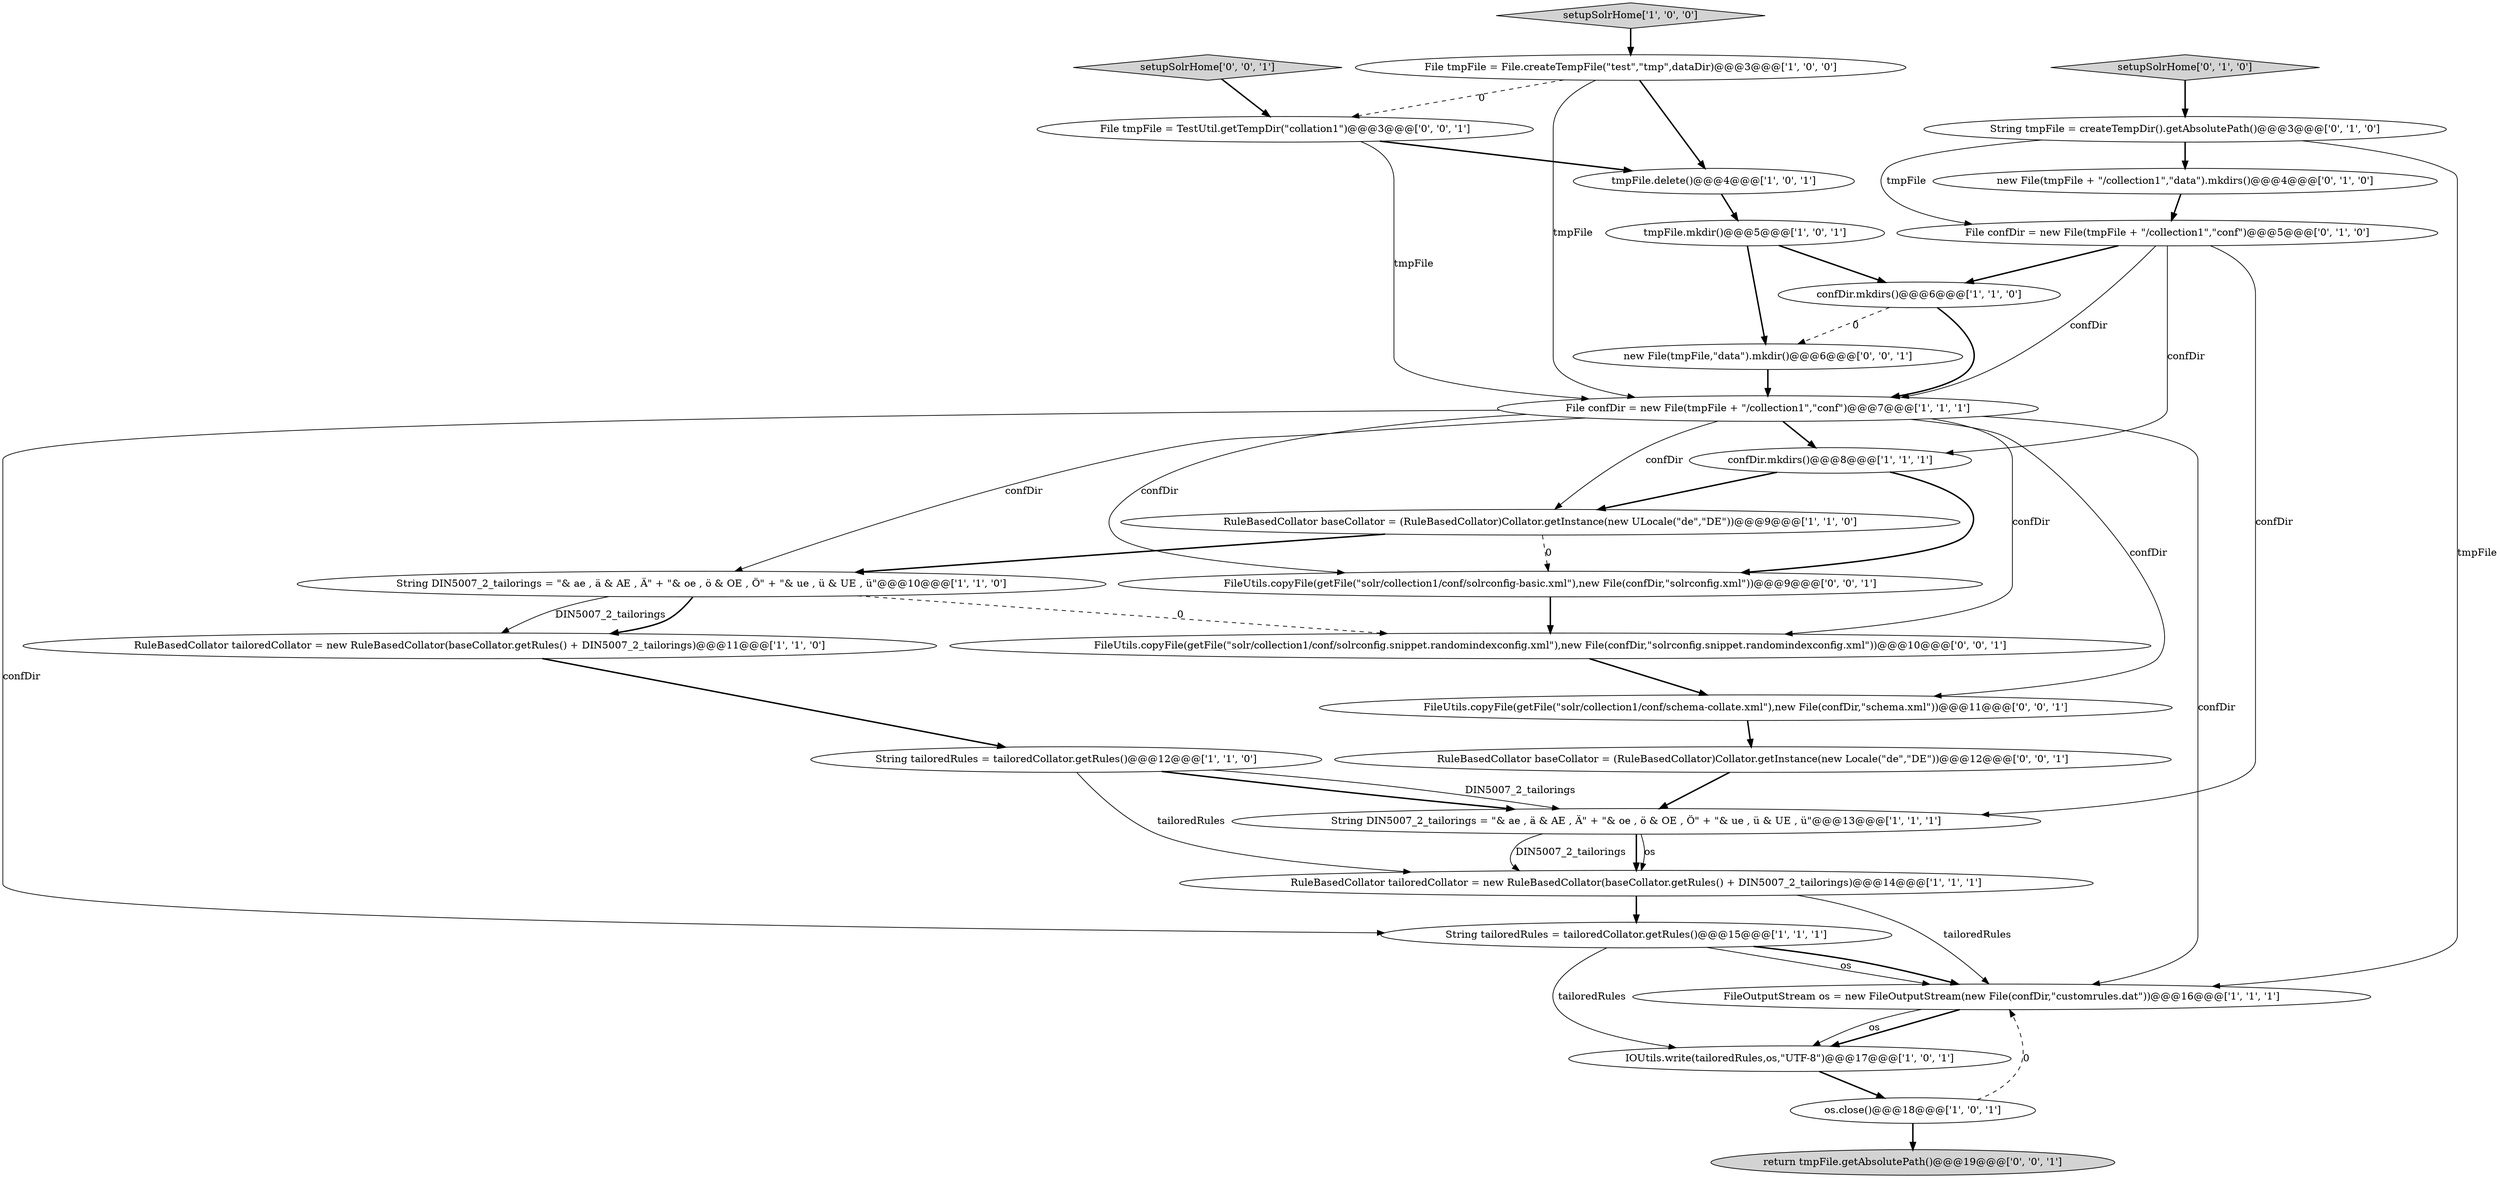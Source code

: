 digraph {
8 [style = filled, label = "tmpFile.mkdir()@@@5@@@['1', '0', '1']", fillcolor = white, shape = ellipse image = "AAA0AAABBB1BBB"];
24 [style = filled, label = "FileUtils.copyFile(getFile(\"solr/collection1/conf/schema-collate.xml\"),new File(confDir,\"schema.xml\"))@@@11@@@['0', '0', '1']", fillcolor = white, shape = ellipse image = "AAA0AAABBB3BBB"];
5 [style = filled, label = "tmpFile.delete()@@@4@@@['1', '0', '1']", fillcolor = white, shape = ellipse image = "AAA0AAABBB1BBB"];
26 [style = filled, label = "new File(tmpFile,\"data\").mkdir()@@@6@@@['0', '0', '1']", fillcolor = white, shape = ellipse image = "AAA0AAABBB3BBB"];
13 [style = filled, label = "RuleBasedCollator tailoredCollator = new RuleBasedCollator(baseCollator.getRules() + DIN5007_2_tailorings)@@@14@@@['1', '1', '1']", fillcolor = white, shape = ellipse image = "AAA0AAABBB1BBB"];
1 [style = filled, label = "confDir.mkdirs()@@@8@@@['1', '1', '1']", fillcolor = white, shape = ellipse image = "AAA0AAABBB1BBB"];
2 [style = filled, label = "String tailoredRules = tailoredCollator.getRules()@@@12@@@['1', '1', '0']", fillcolor = white, shape = ellipse image = "AAA0AAABBB1BBB"];
14 [style = filled, label = "setupSolrHome['1', '0', '0']", fillcolor = lightgray, shape = diamond image = "AAA0AAABBB1BBB"];
20 [style = filled, label = "new File(tmpFile + \"/collection1\",\"data\").mkdirs()@@@4@@@['0', '1', '0']", fillcolor = white, shape = ellipse image = "AAA0AAABBB2BBB"];
15 [style = filled, label = "File tmpFile = File.createTempFile(\"test\",\"tmp\",dataDir)@@@3@@@['1', '0', '0']", fillcolor = white, shape = ellipse image = "AAA0AAABBB1BBB"];
21 [style = filled, label = "setupSolrHome['0', '0', '1']", fillcolor = lightgray, shape = diamond image = "AAA0AAABBB3BBB"];
16 [style = filled, label = "os.close()@@@18@@@['1', '0', '1']", fillcolor = white, shape = ellipse image = "AAA0AAABBB1BBB"];
23 [style = filled, label = "File tmpFile = TestUtil.getTempDir(\"collation1\")@@@3@@@['0', '0', '1']", fillcolor = white, shape = ellipse image = "AAA0AAABBB3BBB"];
22 [style = filled, label = "FileUtils.copyFile(getFile(\"solr/collection1/conf/solrconfig-basic.xml\"),new File(confDir,\"solrconfig.xml\"))@@@9@@@['0', '0', '1']", fillcolor = white, shape = ellipse image = "AAA0AAABBB3BBB"];
19 [style = filled, label = "String tmpFile = createTempDir().getAbsolutePath()@@@3@@@['0', '1', '0']", fillcolor = white, shape = ellipse image = "AAA0AAABBB2BBB"];
12 [style = filled, label = "String DIN5007_2_tailorings = \"& ae , ä & AE , Ä\" + \"& oe , ö & OE , Ö\" + \"& ue , ü & UE , ü\"@@@10@@@['1', '1', '0']", fillcolor = white, shape = ellipse image = "AAA0AAABBB1BBB"];
25 [style = filled, label = "RuleBasedCollator baseCollator = (RuleBasedCollator)Collator.getInstance(new Locale(\"de\",\"DE\"))@@@12@@@['0', '0', '1']", fillcolor = white, shape = ellipse image = "AAA0AAABBB3BBB"];
17 [style = filled, label = "File confDir = new File(tmpFile + \"/collection1\",\"conf\")@@@5@@@['0', '1', '0']", fillcolor = white, shape = ellipse image = "AAA0AAABBB2BBB"];
18 [style = filled, label = "setupSolrHome['0', '1', '0']", fillcolor = lightgray, shape = diamond image = "AAA0AAABBB2BBB"];
11 [style = filled, label = "String tailoredRules = tailoredCollator.getRules()@@@15@@@['1', '1', '1']", fillcolor = white, shape = ellipse image = "AAA0AAABBB1BBB"];
9 [style = filled, label = "confDir.mkdirs()@@@6@@@['1', '1', '0']", fillcolor = white, shape = ellipse image = "AAA0AAABBB1BBB"];
0 [style = filled, label = "File confDir = new File(tmpFile + \"/collection1\",\"conf\")@@@7@@@['1', '1', '1']", fillcolor = white, shape = ellipse image = "AAA0AAABBB1BBB"];
10 [style = filled, label = "FileOutputStream os = new FileOutputStream(new File(confDir,\"customrules.dat\"))@@@16@@@['1', '1', '1']", fillcolor = white, shape = ellipse image = "AAA0AAABBB1BBB"];
6 [style = filled, label = "RuleBasedCollator tailoredCollator = new RuleBasedCollator(baseCollator.getRules() + DIN5007_2_tailorings)@@@11@@@['1', '1', '0']", fillcolor = white, shape = ellipse image = "AAA0AAABBB1BBB"];
27 [style = filled, label = "FileUtils.copyFile(getFile(\"solr/collection1/conf/solrconfig.snippet.randomindexconfig.xml\"),new File(confDir,\"solrconfig.snippet.randomindexconfig.xml\"))@@@10@@@['0', '0', '1']", fillcolor = white, shape = ellipse image = "AAA0AAABBB3BBB"];
7 [style = filled, label = "RuleBasedCollator baseCollator = (RuleBasedCollator)Collator.getInstance(new ULocale(\"de\",\"DE\"))@@@9@@@['1', '1', '0']", fillcolor = white, shape = ellipse image = "AAA0AAABBB1BBB"];
28 [style = filled, label = "return tmpFile.getAbsolutePath()@@@19@@@['0', '0', '1']", fillcolor = lightgray, shape = ellipse image = "AAA0AAABBB3BBB"];
3 [style = filled, label = "String DIN5007_2_tailorings = \"& ae , ä & AE , Ä\" + \"& oe , ö & OE , Ö\" + \"& ue , ü & UE , ü\"@@@13@@@['1', '1', '1']", fillcolor = white, shape = ellipse image = "AAA0AAABBB1BBB"];
4 [style = filled, label = "IOUtils.write(tailoredRules,os,\"UTF-8\")@@@17@@@['1', '0', '1']", fillcolor = white, shape = ellipse image = "AAA0AAABBB1BBB"];
12->6 [style = solid, label="DIN5007_2_tailorings"];
25->3 [style = bold, label=""];
3->13 [style = solid, label="DIN5007_2_tailorings"];
5->8 [style = bold, label=""];
8->9 [style = bold, label=""];
2->13 [style = solid, label="tailoredRules"];
0->24 [style = solid, label="confDir"];
4->16 [style = bold, label=""];
17->3 [style = solid, label="confDir"];
8->26 [style = bold, label=""];
19->20 [style = bold, label=""];
22->27 [style = bold, label=""];
11->10 [style = solid, label="os"];
9->0 [style = bold, label=""];
9->26 [style = dashed, label="0"];
12->27 [style = dashed, label="0"];
2->3 [style = solid, label="DIN5007_2_tailorings"];
3->13 [style = bold, label=""];
3->13 [style = solid, label="os"];
0->1 [style = bold, label=""];
6->2 [style = bold, label=""];
0->11 [style = solid, label="confDir"];
17->0 [style = solid, label="confDir"];
2->3 [style = bold, label=""];
23->0 [style = solid, label="tmpFile"];
0->12 [style = solid, label="confDir"];
0->10 [style = solid, label="confDir"];
27->24 [style = bold, label=""];
19->17 [style = solid, label="tmpFile"];
13->11 [style = bold, label=""];
16->10 [style = dashed, label="0"];
11->10 [style = bold, label=""];
7->12 [style = bold, label=""];
18->19 [style = bold, label=""];
10->4 [style = bold, label=""];
7->22 [style = dashed, label="0"];
17->9 [style = bold, label=""];
23->5 [style = bold, label=""];
0->27 [style = solid, label="confDir"];
15->5 [style = bold, label=""];
0->7 [style = solid, label="confDir"];
17->1 [style = solid, label="confDir"];
0->22 [style = solid, label="confDir"];
16->28 [style = bold, label=""];
20->17 [style = bold, label=""];
11->4 [style = solid, label="tailoredRules"];
24->25 [style = bold, label=""];
15->23 [style = dashed, label="0"];
1->7 [style = bold, label=""];
1->22 [style = bold, label=""];
15->0 [style = solid, label="tmpFile"];
21->23 [style = bold, label=""];
14->15 [style = bold, label=""];
13->10 [style = solid, label="tailoredRules"];
19->10 [style = solid, label="tmpFile"];
10->4 [style = solid, label="os"];
26->0 [style = bold, label=""];
12->6 [style = bold, label=""];
}

